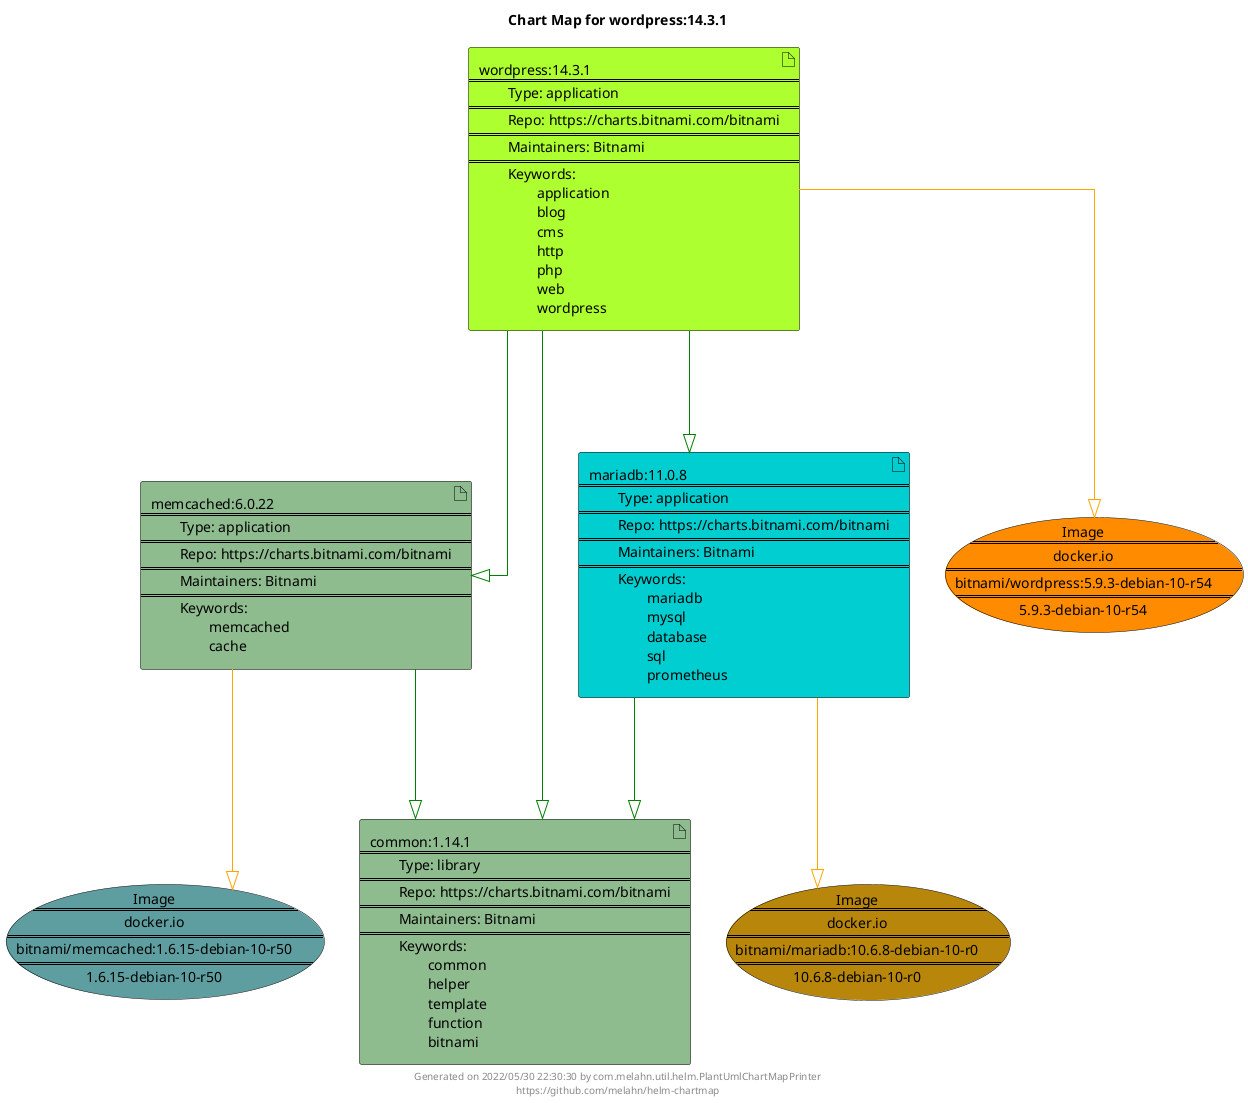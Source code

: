 @startuml
skinparam linetype ortho
skinparam backgroundColor white
skinparam usecaseBorderColor black
skinparam usecaseArrowColor LightSlateGray
skinparam artifactBorderColor black
skinparam artifactArrowColor LightSlateGray

title Chart Map for wordpress:14.3.1

'There are 4 referenced Helm Charts
artifact "memcached:6.0.22\n====\n\tType: application\n====\n\tRepo: https://charts.bitnami.com/bitnami\n====\n\tMaintainers: Bitnami\n====\n\tKeywords: \n\t\tmemcached\n\t\tcache" as memcached_6_0_22 #DarkSeaGreen
artifact "wordpress:14.3.1\n====\n\tType: application\n====\n\tRepo: https://charts.bitnami.com/bitnami\n====\n\tMaintainers: Bitnami\n====\n\tKeywords: \n\t\tapplication\n\t\tblog\n\t\tcms\n\t\thttp\n\t\tphp\n\t\tweb\n\t\twordpress" as wordpress_14_3_1 #GreenYellow
artifact "common:1.14.1\n====\n\tType: library\n====\n\tRepo: https://charts.bitnami.com/bitnami\n====\n\tMaintainers: Bitnami\n====\n\tKeywords: \n\t\tcommon\n\t\thelper\n\t\ttemplate\n\t\tfunction\n\t\tbitnami" as common_1_14_1 #DarkSeaGreen
artifact "mariadb:11.0.8\n====\n\tType: application\n====\n\tRepo: https://charts.bitnami.com/bitnami\n====\n\tMaintainers: Bitnami\n====\n\tKeywords: \n\t\tmariadb\n\t\tmysql\n\t\tdatabase\n\t\tsql\n\t\tprometheus" as mariadb_11_0_8 #DarkTurquoise

'There are 3 referenced Docker Images
usecase "Image\n====\ndocker.io\n====\nbitnami/wordpress:5.9.3-debian-10-r54\n====\n5.9.3-debian-10-r54" as docker_io_bitnami_wordpress_5_9_3_debian_10_r54 #Darkorange
usecase "Image\n====\ndocker.io\n====\nbitnami/memcached:1.6.15-debian-10-r50\n====\n1.6.15-debian-10-r50" as docker_io_bitnami_memcached_1_6_15_debian_10_r50 #CadetBlue
usecase "Image\n====\ndocker.io\n====\nbitnami/mariadb:10.6.8-debian-10-r0\n====\n10.6.8-debian-10-r0" as docker_io_bitnami_mariadb_10_6_8_debian_10_r0 #DarkGoldenRod

'Chart Dependencies
wordpress_14_3_1--[#green]-|>memcached_6_0_22
memcached_6_0_22--[#green]-|>common_1_14_1
wordpress_14_3_1--[#green]-|>mariadb_11_0_8
mariadb_11_0_8--[#green]-|>common_1_14_1
wordpress_14_3_1--[#green]-|>common_1_14_1
memcached_6_0_22--[#orange]-|>docker_io_bitnami_memcached_1_6_15_debian_10_r50
wordpress_14_3_1--[#orange]-|>docker_io_bitnami_wordpress_5_9_3_debian_10_r54
mariadb_11_0_8--[#orange]-|>docker_io_bitnami_mariadb_10_6_8_debian_10_r0

center footer Generated on 2022/05/30 22:30:30 by com.melahn.util.helm.PlantUmlChartMapPrinter\nhttps://github.com/melahn/helm-chartmap
@enduml
